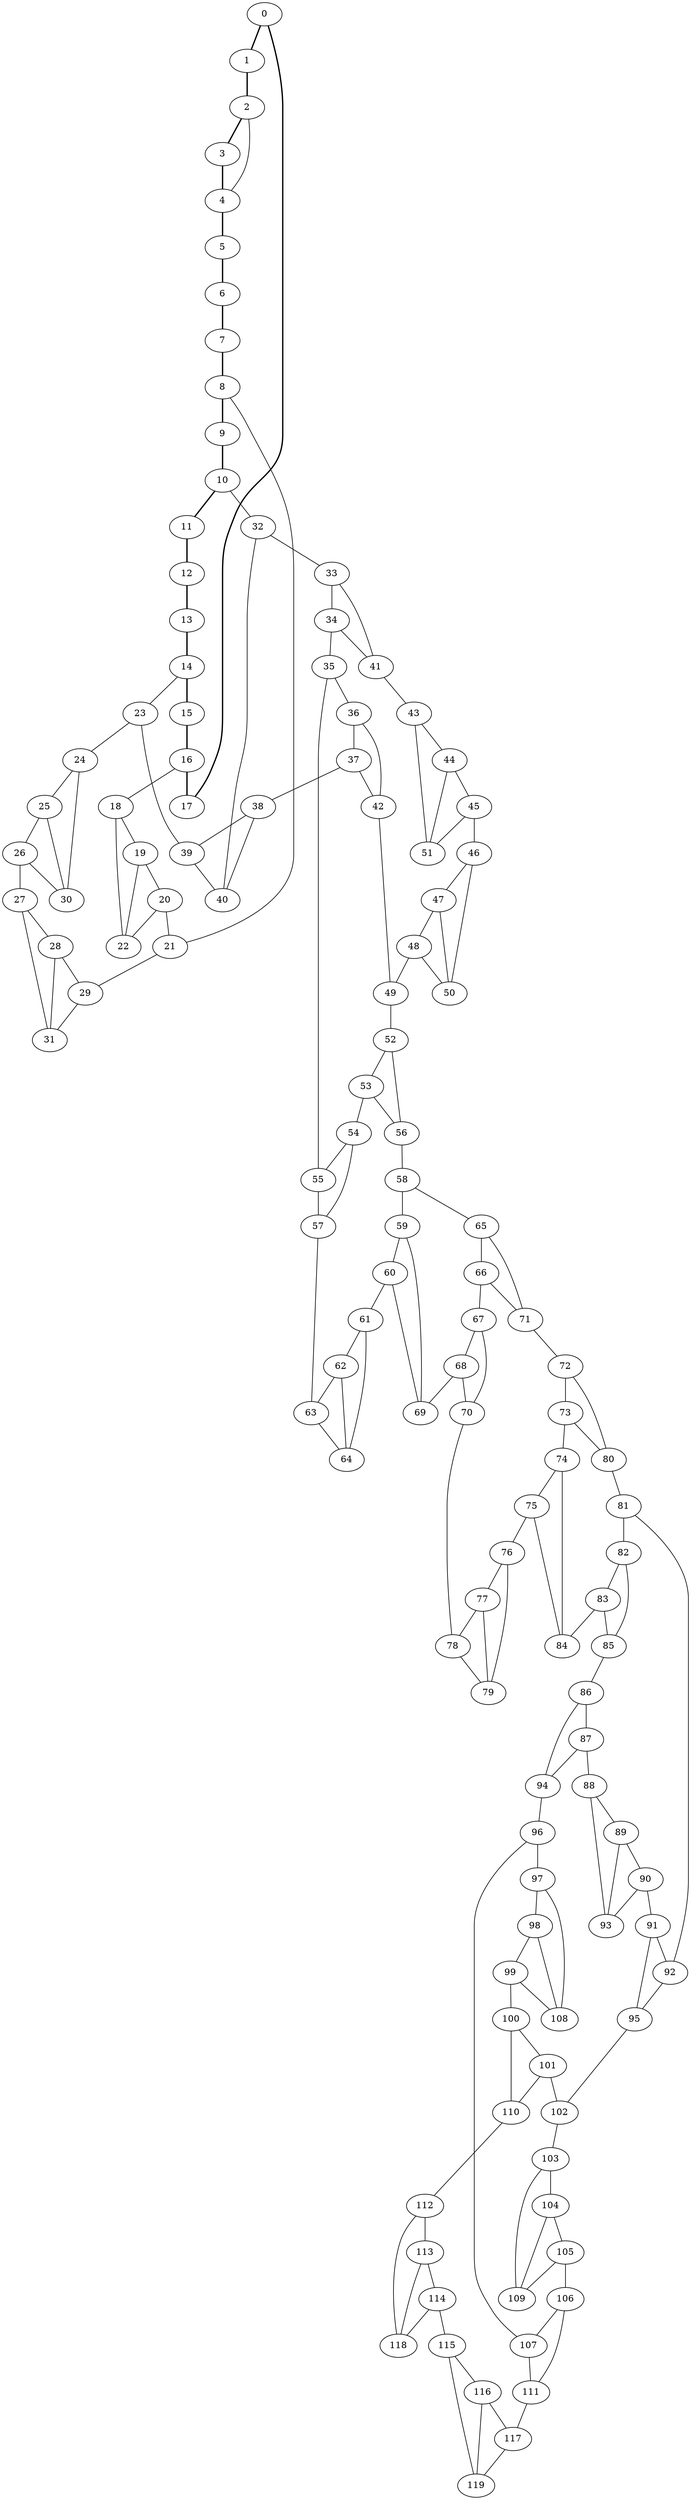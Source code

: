 //Inside of this graph isn't 3-connected
graph G {
0 [ pos = " 21.50,0.00!" ];
0 -- 1[style=bold];
0 -- 17[style=bold];
1 [ pos = " 20.20,7.35!" ];
1 -- 2[style=bold];
2 [ pos = " 16.47,13.82!" ];
2 -- 3[style=bold];
2 -- 4;
3 [ pos = " 10.75,18.62!" ];
3 -- 4[style=bold];
4 [ pos = " 3.73,21.17!" ];
4 -- 5[style=bold];
5 [ pos = " -3.73,21.17!" ];
5 -- 6[style=bold];
6 [ pos = " -10.75,18.62!" ];
6 -- 7[style=bold];
7 [ pos = " -16.47,13.82!" ];
7 -- 8[style=bold];
8 [ pos = " -20.20,7.35!" ];
8 -- 9[style=bold];
8 -- 21;
9 [ pos = " -21.50,0.00!" ];
9 -- 10[style=bold];
10 [ pos = " -20.20,-7.35!" ];
10 -- 11[style=bold];
10 -- 32;
11 [ pos = " -16.47,-13.82!" ];
11 -- 12[style=bold];
12 [ pos = " -10.75,-18.62!" ];
12 -- 13[style=bold];
13 [ pos = " -3.73,-21.17!" ];
13 -- 14[style=bold];
14 [ pos = " 3.73,-21.17!" ];
14 -- 15[style=bold];
14 -- 23;
15 [ pos = " 10.75,-18.62!" ];
15 -- 16[style=bold];
16 [ pos = " 16.47,-13.82!" ];
16 -- 17[style=bold];
16 -- 18;
17 [ pos = " 20.20,-7.35!" ];
18 -- 19;
18 -- 22;
19 -- 20;
19 -- 22;
20 -- 21;
20 -- 22;
21 -- 29;
23 -- 24;
23 -- 39;
24 -- 25;
24 -- 30;
25 -- 26;
25 -- 30;
26 -- 27;
26 -- 30;
27 -- 28;
27 -- 31;
28 -- 29;
28 -- 31;
29 -- 31;
32 -- 33;
32 -- 40;
33 -- 34;
33 -- 41;
34 -- 35;
34 -- 41;
35 -- 36;
35 -- 55;
36 -- 37;
36 -- 42;
37 -- 38;
37 -- 42;
38 -- 39;
38 -- 40;
39 -- 40;
41 -- 43;
42 -- 49;
43 -- 44;
43 -- 51;
44 -- 45;
44 -- 51;
45 -- 46;
45 -- 51;
46 -- 47;
46 -- 50;
47 -- 48;
47 -- 50;
48 -- 49;
48 -- 50;
49 -- 52;
52 -- 53;
52 -- 56;
53 -- 54;
53 -- 56;
54 -- 55;
54 -- 57;
55 -- 57;
56 -- 58;
57 -- 63;
58 -- 59;
58 -- 65;
59 -- 60;
59 -- 69;
60 -- 61;
60 -- 69;
61 -- 62;
61 -- 64;
62 -- 63;
62 -- 64;
63 -- 64;
65 -- 66;
65 -- 71;
66 -- 67;
66 -- 71;
67 -- 68;
67 -- 70;
68 -- 69;
68 -- 70;
70 -- 78;
71 -- 72;
72 -- 73;
72 -- 80;
73 -- 74;
73 -- 80;
74 -- 75;
74 -- 84;
75 -- 76;
75 -- 84;
76 -- 77;
76 -- 79;
77 -- 78;
77 -- 79;
78 -- 79;
80 -- 81;
81 -- 82;
81 -- 92;
82 -- 83;
82 -- 85;
83 -- 84;
83 -- 85;
85 -- 86;
86 -- 87;
86 -- 94;
87 -- 88;
87 -- 94;
88 -- 89;
88 -- 93;
89 -- 90;
89 -- 93;
90 -- 91;
90 -- 93;
91 -- 92;
91 -- 95;
92 -- 95;
94 -- 96;
95 -- 102;
96 -- 97;
96 -- 107;
97 -- 98;
97 -- 108;
98 -- 99;
98 -- 108;
99 -- 100;
99 -- 108;
100 -- 101;
100 -- 110;
101 -- 102;
101 -- 110;
102 -- 103;
103 -- 104;
103 -- 109;
104 -- 105;
104 -- 109;
105 -- 106;
105 -- 109;
106 -- 107;
106 -- 111;
107 -- 111;
110 -- 112;
111 -- 117;
112 -- 113;
112 -- 118;
113 -- 114;
113 -- 118;
114 -- 115;
114 -- 118;
115 -- 116;
115 -- 119;
116 -- 117;
116 -- 119;
117 -- 119;
}
